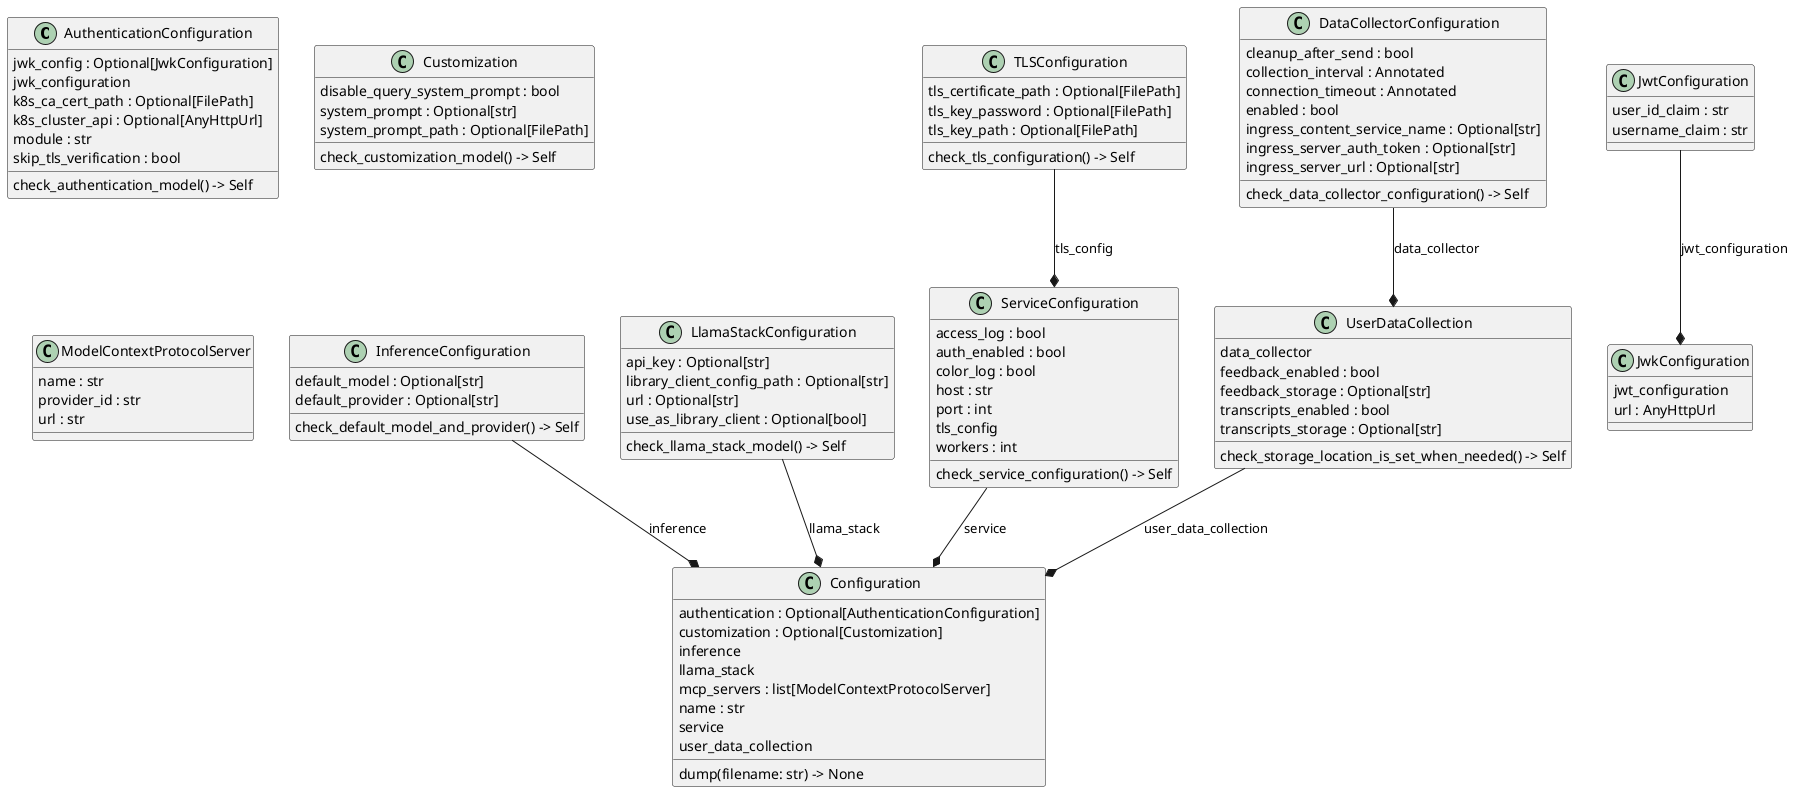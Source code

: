 @startuml classes
set namespaceSeparator none
class "AuthenticationConfiguration" as src.models.config.AuthenticationConfiguration {
  jwk_config : Optional[JwkConfiguration]
  jwk_configuration
  k8s_ca_cert_path : Optional[FilePath]
  k8s_cluster_api : Optional[AnyHttpUrl]
  module : str
  skip_tls_verification : bool
  check_authentication_model() -> Self
}
class "Configuration" as src.models.config.Configuration {
  authentication : Optional[AuthenticationConfiguration]
  customization : Optional[Customization]
  inference
  llama_stack
  mcp_servers : list[ModelContextProtocolServer]
  name : str
  service
  user_data_collection
  dump(filename: str) -> None
}
class "Customization" as src.models.config.Customization {
  disable_query_system_prompt : bool
  system_prompt : Optional[str]
  system_prompt_path : Optional[FilePath]
  check_customization_model() -> Self
}
class "DataCollectorConfiguration" as src.models.config.DataCollectorConfiguration {
  cleanup_after_send : bool
  collection_interval : Annotated
  connection_timeout : Annotated
  enabled : bool
  ingress_content_service_name : Optional[str]
  ingress_server_auth_token : Optional[str]
  ingress_server_url : Optional[str]
  check_data_collector_configuration() -> Self
}
class "InferenceConfiguration" as src.models.config.InferenceConfiguration {
  default_model : Optional[str]
  default_provider : Optional[str]
  check_default_model_and_provider() -> Self
}
class "JwkConfiguration" as src.models.config.JwkConfiguration {
  jwt_configuration
  url : AnyHttpUrl
}
class "JwtConfiguration" as src.models.config.JwtConfiguration {
  user_id_claim : str
  username_claim : str
}
class "LlamaStackConfiguration" as src.models.config.LlamaStackConfiguration {
  api_key : Optional[str]
  library_client_config_path : Optional[str]
  url : Optional[str]
  use_as_library_client : Optional[bool]
  check_llama_stack_model() -> Self
}
class "ModelContextProtocolServer" as src.models.config.ModelContextProtocolServer {
  name : str
  provider_id : str
  url : str
}
class "ServiceConfiguration" as src.models.config.ServiceConfiguration {
  access_log : bool
  auth_enabled : bool
  color_log : bool
  host : str
  port : int
  tls_config
  workers : int
  check_service_configuration() -> Self
}
class "TLSConfiguration" as src.models.config.TLSConfiguration {
  tls_certificate_path : Optional[FilePath]
  tls_key_password : Optional[FilePath]
  tls_key_path : Optional[FilePath]
  check_tls_configuration() -> Self
}
class "UserDataCollection" as src.models.config.UserDataCollection {
  data_collector
  feedback_enabled : bool
  feedback_storage : Optional[str]
  transcripts_enabled : bool
  transcripts_storage : Optional[str]
  check_storage_location_is_set_when_needed() -> Self
}
src.models.config.DataCollectorConfiguration --* src.models.config.UserDataCollection : data_collector
src.models.config.InferenceConfiguration --* src.models.config.Configuration : inference
src.models.config.JwtConfiguration --* src.models.config.JwkConfiguration : jwt_configuration
src.models.config.LlamaStackConfiguration --* src.models.config.Configuration : llama_stack
src.models.config.ServiceConfiguration --* src.models.config.Configuration : service
src.models.config.TLSConfiguration --* src.models.config.ServiceConfiguration : tls_config
src.models.config.UserDataCollection --* src.models.config.Configuration : user_data_collection
@enduml
